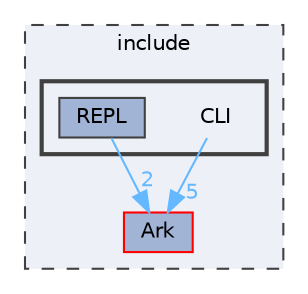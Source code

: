 digraph "/Users/fola/Documents/ArkScript/Ark/include/CLI"
{
 // INTERACTIVE_SVG=YES
 // LATEX_PDF_SIZE
  bgcolor="transparent";
  edge [fontname=Helvetica,fontsize=10,labelfontname=Helvetica,labelfontsize=10];
  node [fontname=Helvetica,fontsize=10,shape=box,height=0.2,width=0.4];
  compound=true
  subgraph clusterdir_d44c64559bbebec7f509842c48db8b23 {
    graph [ bgcolor="#edf0f7", pencolor="grey25", label="include", fontname=Helvetica,fontsize=10 style="filled,dashed", URL="dir_d44c64559bbebec7f509842c48db8b23.html",tooltip=""]
  dir_a8b6c64285bf9ac60f50770eb2fc48b5 [label="Ark", fillcolor="#a2b4d6", color="red", style="filled", URL="dir_a8b6c64285bf9ac60f50770eb2fc48b5.html",tooltip=""];
  subgraph clusterdir_fecb511e6ef370f316cfc3c5cc95d0a0 {
    graph [ bgcolor="#edf0f7", pencolor="grey25", label="", fontname=Helvetica,fontsize=10 style="filled,bold", URL="dir_fecb511e6ef370f316cfc3c5cc95d0a0.html",tooltip=""]
    dir_fecb511e6ef370f316cfc3c5cc95d0a0 [shape=plaintext, label="CLI"];
  dir_42e2c08f18f36ac90d10a9471cbd5aec [label="REPL", fillcolor="#a2b4d6", color="grey25", style="filled", URL="dir_42e2c08f18f36ac90d10a9471cbd5aec.html",tooltip=""];
  }
  }
  dir_fecb511e6ef370f316cfc3c5cc95d0a0->dir_a8b6c64285bf9ac60f50770eb2fc48b5 [headlabel="5", labeldistance=1.5 headhref="dir_000008_000000.html" href="dir_000008_000000.html" color="steelblue1" fontcolor="steelblue1"];
  dir_42e2c08f18f36ac90d10a9471cbd5aec->dir_a8b6c64285bf9ac60f50770eb2fc48b5 [headlabel="2", labeldistance=1.5 headhref="dir_000037_000000.html" href="dir_000037_000000.html" color="steelblue1" fontcolor="steelblue1"];
}
